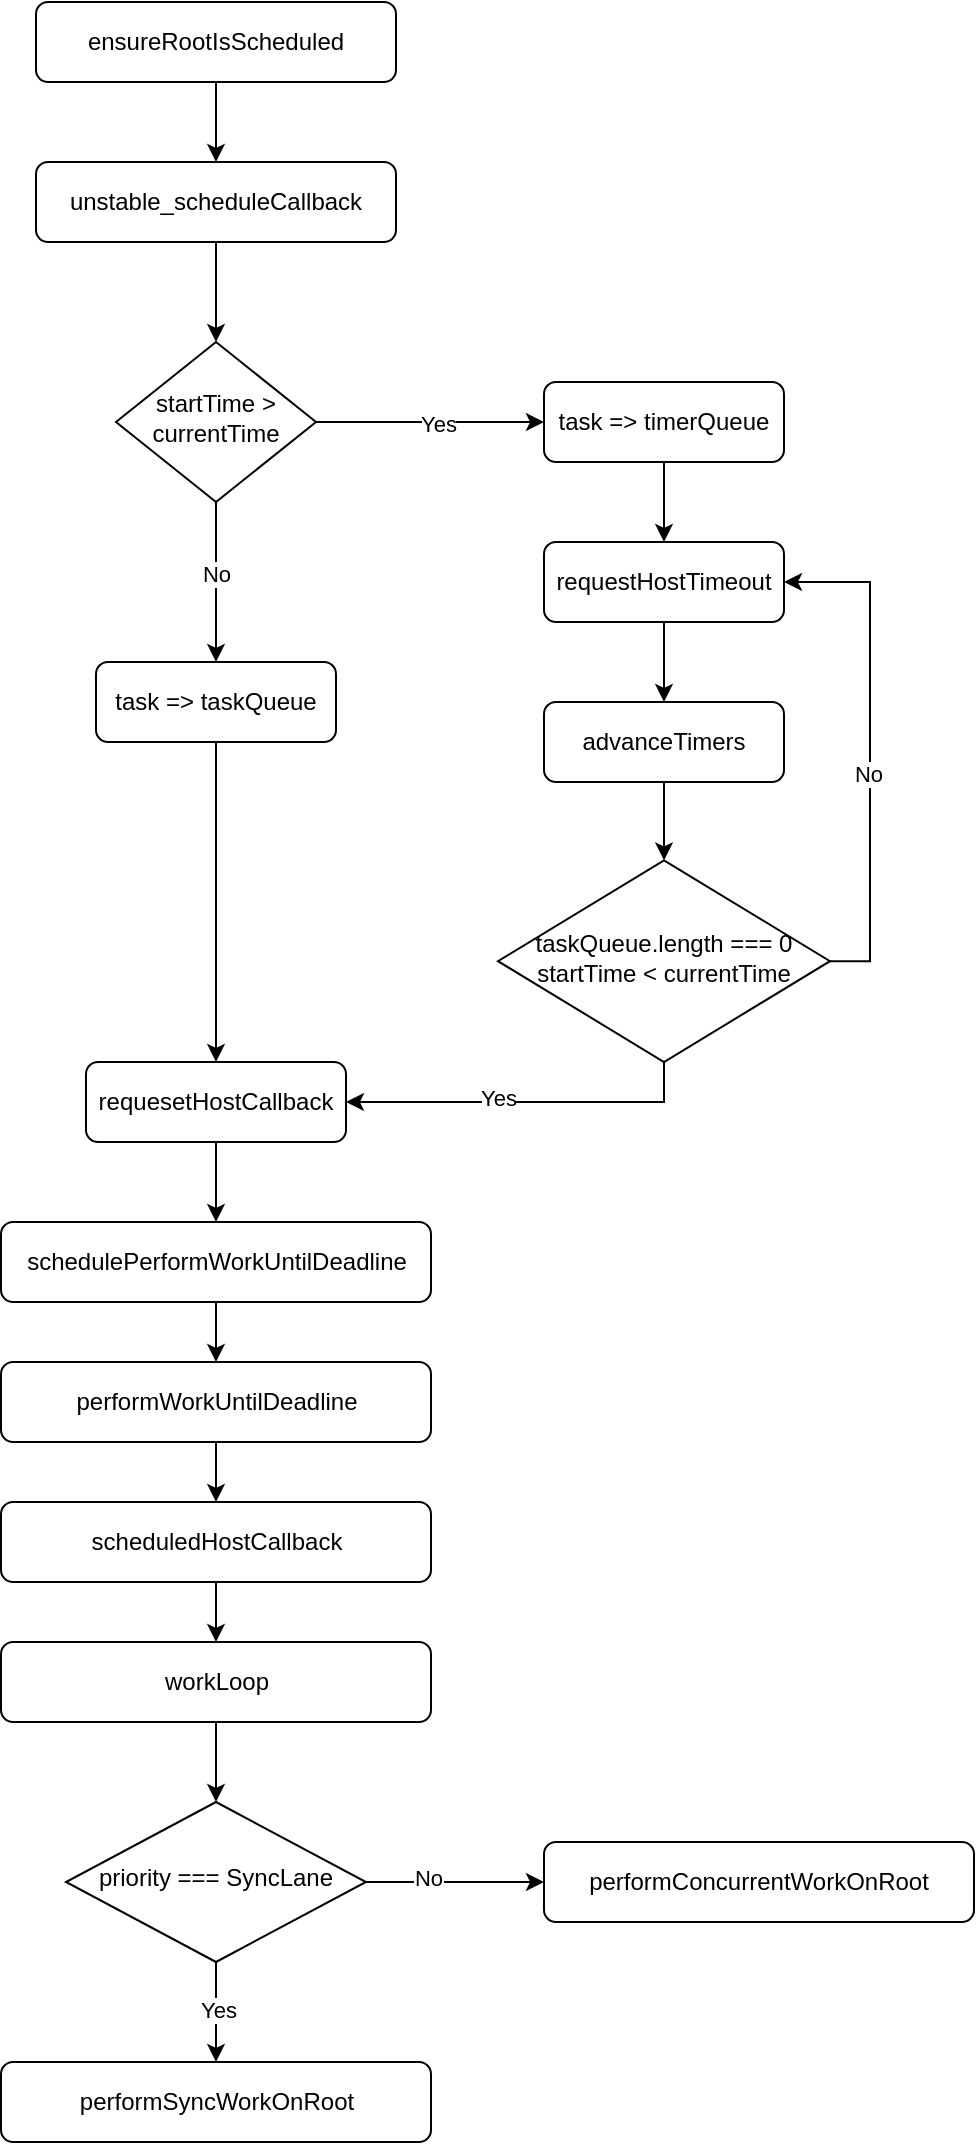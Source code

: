 <mxfile version="24.6.2" type="github">
  <diagram id="C5RBs43oDa-KdzZeNtuy" name="Page-1">
    <mxGraphModel dx="1406" dy="0" grid="1" gridSize="10" guides="1" tooltips="1" connect="1" arrows="1" fold="1" page="1" pageScale="1" pageWidth="2339" pageHeight="3300" math="0" shadow="0">
      <root>
        <mxCell id="WIyWlLk6GJQsqaUBKTNV-0" />
        <mxCell id="WIyWlLk6GJQsqaUBKTNV-1" parent="WIyWlLk6GJQsqaUBKTNV-0" />
        <mxCell id="eRzfaGWvkVgRoyVcpA4l-14" style="edgeStyle=orthogonalEdgeStyle;rounded=0;orthogonalLoop=1;jettySize=auto;html=1;exitX=0.5;exitY=1;exitDx=0;exitDy=0;entryX=0.5;entryY=0;entryDx=0;entryDy=0;" edge="1" parent="WIyWlLk6GJQsqaUBKTNV-1" source="WIyWlLk6GJQsqaUBKTNV-3" target="WIyWlLk6GJQsqaUBKTNV-6">
          <mxGeometry relative="1" as="geometry" />
        </mxCell>
        <mxCell id="WIyWlLk6GJQsqaUBKTNV-3" value="unstable_scheduleCallback" style="rounded=1;whiteSpace=wrap;html=1;fontSize=12;glass=0;strokeWidth=1;shadow=0;" parent="WIyWlLk6GJQsqaUBKTNV-1" vertex="1">
          <mxGeometry x="160" y="90" width="180" height="40" as="geometry" />
        </mxCell>
        <mxCell id="eRzfaGWvkVgRoyVcpA4l-15" style="edgeStyle=orthogonalEdgeStyle;rounded=0;orthogonalLoop=1;jettySize=auto;html=1;exitX=1;exitY=0.5;exitDx=0;exitDy=0;entryX=0;entryY=0.5;entryDx=0;entryDy=0;" edge="1" parent="WIyWlLk6GJQsqaUBKTNV-1" source="WIyWlLk6GJQsqaUBKTNV-6" target="WIyWlLk6GJQsqaUBKTNV-7">
          <mxGeometry relative="1" as="geometry" />
        </mxCell>
        <mxCell id="eRzfaGWvkVgRoyVcpA4l-16" value="Yes" style="edgeLabel;html=1;align=center;verticalAlign=middle;resizable=0;points=[];" vertex="1" connectable="0" parent="eRzfaGWvkVgRoyVcpA4l-15">
          <mxGeometry x="0.07" y="-1" relative="1" as="geometry">
            <mxPoint as="offset" />
          </mxGeometry>
        </mxCell>
        <mxCell id="eRzfaGWvkVgRoyVcpA4l-17" style="edgeStyle=orthogonalEdgeStyle;rounded=0;orthogonalLoop=1;jettySize=auto;html=1;exitX=0.5;exitY=1;exitDx=0;exitDy=0;entryX=0.5;entryY=0;entryDx=0;entryDy=0;" edge="1" parent="WIyWlLk6GJQsqaUBKTNV-1" source="WIyWlLk6GJQsqaUBKTNV-6" target="xG2wg_CFSntD1qU0N3pX-2">
          <mxGeometry relative="1" as="geometry" />
        </mxCell>
        <mxCell id="eRzfaGWvkVgRoyVcpA4l-18" value="No" style="edgeLabel;html=1;align=center;verticalAlign=middle;resizable=0;points=[];" vertex="1" connectable="0" parent="eRzfaGWvkVgRoyVcpA4l-17">
          <mxGeometry x="-0.1" relative="1" as="geometry">
            <mxPoint as="offset" />
          </mxGeometry>
        </mxCell>
        <mxCell id="WIyWlLk6GJQsqaUBKTNV-6" value="startTime &amp;gt; currentTime" style="rhombus;whiteSpace=wrap;html=1;shadow=0;fontFamily=Helvetica;fontSize=12;align=center;strokeWidth=1;spacing=6;spacingTop=-4;" parent="WIyWlLk6GJQsqaUBKTNV-1" vertex="1">
          <mxGeometry x="200" y="180" width="100" height="80" as="geometry" />
        </mxCell>
        <mxCell id="xG2wg_CFSntD1qU0N3pX-1" value="" style="edgeStyle=orthogonalEdgeStyle;rounded=0;orthogonalLoop=1;jettySize=auto;html=1;" parent="WIyWlLk6GJQsqaUBKTNV-1" source="WIyWlLk6GJQsqaUBKTNV-7" target="WIyWlLk6GJQsqaUBKTNV-12" edge="1">
          <mxGeometry relative="1" as="geometry" />
        </mxCell>
        <mxCell id="WIyWlLk6GJQsqaUBKTNV-7" value="task =&amp;gt; timerQueue" style="rounded=1;whiteSpace=wrap;html=1;fontSize=12;glass=0;strokeWidth=1;shadow=0;" parent="WIyWlLk6GJQsqaUBKTNV-1" vertex="1">
          <mxGeometry x="414" y="200" width="120" height="40" as="geometry" />
        </mxCell>
        <mxCell id="xG2wg_CFSntD1qU0N3pX-19" style="edgeStyle=orthogonalEdgeStyle;rounded=0;orthogonalLoop=1;jettySize=auto;html=1;exitX=0.5;exitY=1;exitDx=0;exitDy=0;entryX=0.5;entryY=0;entryDx=0;entryDy=0;" parent="WIyWlLk6GJQsqaUBKTNV-1" source="WIyWlLk6GJQsqaUBKTNV-11" target="xG2wg_CFSntD1qU0N3pX-18" edge="1">
          <mxGeometry relative="1" as="geometry" />
        </mxCell>
        <mxCell id="WIyWlLk6GJQsqaUBKTNV-11" value="requesetHostCallback" style="rounded=1;whiteSpace=wrap;html=1;fontSize=12;glass=0;strokeWidth=1;shadow=0;" parent="WIyWlLk6GJQsqaUBKTNV-1" vertex="1">
          <mxGeometry x="185" y="540" width="130" height="40" as="geometry" />
        </mxCell>
        <mxCell id="xG2wg_CFSntD1qU0N3pX-8" style="edgeStyle=orthogonalEdgeStyle;rounded=0;orthogonalLoop=1;jettySize=auto;html=1;entryX=0.5;entryY=0;entryDx=0;entryDy=0;exitX=0.5;exitY=1;exitDx=0;exitDy=0;" parent="WIyWlLk6GJQsqaUBKTNV-1" source="xG2wg_CFSntD1qU0N3pX-16" target="xG2wg_CFSntD1qU0N3pX-7" edge="1">
          <mxGeometry relative="1" as="geometry">
            <mxPoint x="470" y="390" as="sourcePoint" />
          </mxGeometry>
        </mxCell>
        <mxCell id="xG2wg_CFSntD1qU0N3pX-17" style="edgeStyle=orthogonalEdgeStyle;rounded=0;orthogonalLoop=1;jettySize=auto;html=1;exitX=0.5;exitY=1;exitDx=0;exitDy=0;entryX=0.5;entryY=0;entryDx=0;entryDy=0;" parent="WIyWlLk6GJQsqaUBKTNV-1" source="WIyWlLk6GJQsqaUBKTNV-12" target="xG2wg_CFSntD1qU0N3pX-16" edge="1">
          <mxGeometry relative="1" as="geometry" />
        </mxCell>
        <mxCell id="WIyWlLk6GJQsqaUBKTNV-12" value="requestHostTimeout" style="rounded=1;whiteSpace=wrap;html=1;fontSize=12;glass=0;strokeWidth=1;shadow=0;" parent="WIyWlLk6GJQsqaUBKTNV-1" vertex="1">
          <mxGeometry x="414" y="280" width="120" height="40" as="geometry" />
        </mxCell>
        <mxCell id="eRzfaGWvkVgRoyVcpA4l-19" style="edgeStyle=orthogonalEdgeStyle;rounded=0;orthogonalLoop=1;jettySize=auto;html=1;exitX=0.5;exitY=1;exitDx=0;exitDy=0;" edge="1" parent="WIyWlLk6GJQsqaUBKTNV-1" source="xG2wg_CFSntD1qU0N3pX-2" target="WIyWlLk6GJQsqaUBKTNV-11">
          <mxGeometry relative="1" as="geometry" />
        </mxCell>
        <mxCell id="xG2wg_CFSntD1qU0N3pX-2" value="task =&amp;gt; taskQueue" style="rounded=1;whiteSpace=wrap;html=1;fontSize=12;glass=0;strokeWidth=1;shadow=0;" parent="WIyWlLk6GJQsqaUBKTNV-1" vertex="1">
          <mxGeometry x="190" y="340" width="120" height="40" as="geometry" />
        </mxCell>
        <mxCell id="xG2wg_CFSntD1qU0N3pX-10" style="edgeStyle=orthogonalEdgeStyle;rounded=0;orthogonalLoop=1;jettySize=auto;html=1;exitX=0.5;exitY=1;exitDx=0;exitDy=0;entryX=1;entryY=0.5;entryDx=0;entryDy=0;" parent="WIyWlLk6GJQsqaUBKTNV-1" source="xG2wg_CFSntD1qU0N3pX-7" target="WIyWlLk6GJQsqaUBKTNV-11" edge="1">
          <mxGeometry relative="1" as="geometry" />
        </mxCell>
        <mxCell id="xG2wg_CFSntD1qU0N3pX-11" value="Yes" style="edgeLabel;html=1;align=center;verticalAlign=middle;resizable=0;points=[];" parent="xG2wg_CFSntD1qU0N3pX-10" vertex="1" connectable="0">
          <mxGeometry x="0.15" y="-2" relative="1" as="geometry">
            <mxPoint as="offset" />
          </mxGeometry>
        </mxCell>
        <mxCell id="xG2wg_CFSntD1qU0N3pX-12" style="edgeStyle=orthogonalEdgeStyle;rounded=0;orthogonalLoop=1;jettySize=auto;html=1;exitX=1;exitY=0.5;exitDx=0;exitDy=0;entryX=1;entryY=0.5;entryDx=0;entryDy=0;" parent="WIyWlLk6GJQsqaUBKTNV-1" source="xG2wg_CFSntD1qU0N3pX-7" target="WIyWlLk6GJQsqaUBKTNV-12" edge="1">
          <mxGeometry relative="1" as="geometry" />
        </mxCell>
        <mxCell id="xG2wg_CFSntD1qU0N3pX-13" value="No" style="edgeLabel;html=1;align=center;verticalAlign=middle;resizable=0;points=[];" parent="xG2wg_CFSntD1qU0N3pX-12" vertex="1" connectable="0">
          <mxGeometry x="-0.101" y="1" relative="1" as="geometry">
            <mxPoint as="offset" />
          </mxGeometry>
        </mxCell>
        <mxCell id="xG2wg_CFSntD1qU0N3pX-7" value="taskQueue.length === 0&lt;div&gt;startTime &amp;lt; currentTime&lt;/div&gt;" style="rhombus;whiteSpace=wrap;html=1;shadow=0;fontFamily=Helvetica;fontSize=12;align=center;strokeWidth=1;spacing=6;spacingTop=-4;" parent="WIyWlLk6GJQsqaUBKTNV-1" vertex="1">
          <mxGeometry x="391" y="439.2" width="166" height="100.8" as="geometry" />
        </mxCell>
        <mxCell id="xG2wg_CFSntD1qU0N3pX-16" value="advanceTimers" style="rounded=1;whiteSpace=wrap;html=1;fontSize=12;glass=0;strokeWidth=1;shadow=0;" parent="WIyWlLk6GJQsqaUBKTNV-1" vertex="1">
          <mxGeometry x="414" y="360" width="120" height="40" as="geometry" />
        </mxCell>
        <mxCell id="eRzfaGWvkVgRoyVcpA4l-0" style="edgeStyle=orthogonalEdgeStyle;rounded=0;orthogonalLoop=1;jettySize=auto;html=1;exitX=0.5;exitY=1;exitDx=0;exitDy=0;entryX=0.5;entryY=0;entryDx=0;entryDy=0;" edge="1" parent="WIyWlLk6GJQsqaUBKTNV-1" source="xG2wg_CFSntD1qU0N3pX-18" target="xG2wg_CFSntD1qU0N3pX-24">
          <mxGeometry relative="1" as="geometry" />
        </mxCell>
        <mxCell id="xG2wg_CFSntD1qU0N3pX-18" value="schedulePerformWorkUntilDeadline" style="rounded=1;whiteSpace=wrap;html=1;fontSize=12;glass=0;strokeWidth=1;shadow=0;" parent="WIyWlLk6GJQsqaUBKTNV-1" vertex="1">
          <mxGeometry x="142.5" y="620" width="215" height="40" as="geometry" />
        </mxCell>
        <mxCell id="eRzfaGWvkVgRoyVcpA4l-2" style="edgeStyle=orthogonalEdgeStyle;rounded=0;orthogonalLoop=1;jettySize=auto;html=1;exitX=0.5;exitY=1;exitDx=0;exitDy=0;entryX=0.5;entryY=0;entryDx=0;entryDy=0;" edge="1" parent="WIyWlLk6GJQsqaUBKTNV-1" source="xG2wg_CFSntD1qU0N3pX-24" target="eRzfaGWvkVgRoyVcpA4l-1">
          <mxGeometry relative="1" as="geometry" />
        </mxCell>
        <mxCell id="xG2wg_CFSntD1qU0N3pX-24" value="performWorkUntilDeadline" style="rounded=1;whiteSpace=wrap;html=1;fontSize=12;glass=0;strokeWidth=1;shadow=0;" parent="WIyWlLk6GJQsqaUBKTNV-1" vertex="1">
          <mxGeometry x="142.5" y="690" width="215" height="40" as="geometry" />
        </mxCell>
        <mxCell id="eRzfaGWvkVgRoyVcpA4l-8" style="edgeStyle=orthogonalEdgeStyle;rounded=0;orthogonalLoop=1;jettySize=auto;html=1;exitX=0.5;exitY=1;exitDx=0;exitDy=0;entryX=0.5;entryY=0;entryDx=0;entryDy=0;" edge="1" parent="WIyWlLk6GJQsqaUBKTNV-1" source="eRzfaGWvkVgRoyVcpA4l-1">
          <mxGeometry relative="1" as="geometry">
            <mxPoint x="250" y="830" as="targetPoint" />
          </mxGeometry>
        </mxCell>
        <mxCell id="eRzfaGWvkVgRoyVcpA4l-1" value="scheduledHostCallback" style="rounded=1;whiteSpace=wrap;html=1;fontSize=12;glass=0;strokeWidth=1;shadow=0;" vertex="1" parent="WIyWlLk6GJQsqaUBKTNV-1">
          <mxGeometry x="142.5" y="760" width="215" height="40" as="geometry" />
        </mxCell>
        <mxCell id="eRzfaGWvkVgRoyVcpA4l-22" style="edgeStyle=orthogonalEdgeStyle;rounded=0;orthogonalLoop=1;jettySize=auto;html=1;exitX=0.5;exitY=1;exitDx=0;exitDy=0;entryX=0.5;entryY=0;entryDx=0;entryDy=0;" edge="1" parent="WIyWlLk6GJQsqaUBKTNV-1" source="eRzfaGWvkVgRoyVcpA4l-11" target="eRzfaGWvkVgRoyVcpA4l-21">
          <mxGeometry relative="1" as="geometry" />
        </mxCell>
        <mxCell id="eRzfaGWvkVgRoyVcpA4l-11" value="workLoop" style="rounded=1;whiteSpace=wrap;html=1;fontSize=12;glass=0;strokeWidth=1;shadow=0;" vertex="1" parent="WIyWlLk6GJQsqaUBKTNV-1">
          <mxGeometry x="142.5" y="830" width="215" height="40" as="geometry" />
        </mxCell>
        <mxCell id="eRzfaGWvkVgRoyVcpA4l-13" style="edgeStyle=orthogonalEdgeStyle;rounded=0;orthogonalLoop=1;jettySize=auto;html=1;exitX=0.5;exitY=1;exitDx=0;exitDy=0;entryX=0.5;entryY=0;entryDx=0;entryDy=0;" edge="1" parent="WIyWlLk6GJQsqaUBKTNV-1" source="eRzfaGWvkVgRoyVcpA4l-12" target="WIyWlLk6GJQsqaUBKTNV-3">
          <mxGeometry relative="1" as="geometry" />
        </mxCell>
        <mxCell id="eRzfaGWvkVgRoyVcpA4l-12" value="ensureRootIsScheduled" style="rounded=1;whiteSpace=wrap;html=1;fontSize=12;glass=0;strokeWidth=1;shadow=0;" vertex="1" parent="WIyWlLk6GJQsqaUBKTNV-1">
          <mxGeometry x="160" y="10" width="180" height="40" as="geometry" />
        </mxCell>
        <mxCell id="eRzfaGWvkVgRoyVcpA4l-20" value="performSyncWorkOnRoot" style="rounded=1;whiteSpace=wrap;html=1;fontSize=12;glass=0;strokeWidth=1;shadow=0;" vertex="1" parent="WIyWlLk6GJQsqaUBKTNV-1">
          <mxGeometry x="142.5" y="1040" width="215" height="40" as="geometry" />
        </mxCell>
        <mxCell id="eRzfaGWvkVgRoyVcpA4l-23" style="edgeStyle=orthogonalEdgeStyle;rounded=0;orthogonalLoop=1;jettySize=auto;html=1;exitX=0.5;exitY=1;exitDx=0;exitDy=0;entryX=0.5;entryY=0;entryDx=0;entryDy=0;" edge="1" parent="WIyWlLk6GJQsqaUBKTNV-1" source="eRzfaGWvkVgRoyVcpA4l-21" target="eRzfaGWvkVgRoyVcpA4l-20">
          <mxGeometry relative="1" as="geometry" />
        </mxCell>
        <mxCell id="eRzfaGWvkVgRoyVcpA4l-24" value="Yes" style="edgeLabel;html=1;align=center;verticalAlign=middle;resizable=0;points=[];" vertex="1" connectable="0" parent="eRzfaGWvkVgRoyVcpA4l-23">
          <mxGeometry x="-0.04" y="1" relative="1" as="geometry">
            <mxPoint as="offset" />
          </mxGeometry>
        </mxCell>
        <mxCell id="eRzfaGWvkVgRoyVcpA4l-26" style="edgeStyle=orthogonalEdgeStyle;rounded=0;orthogonalLoop=1;jettySize=auto;html=1;exitX=1;exitY=0.5;exitDx=0;exitDy=0;entryX=0;entryY=0.5;entryDx=0;entryDy=0;" edge="1" parent="WIyWlLk6GJQsqaUBKTNV-1" source="eRzfaGWvkVgRoyVcpA4l-21" target="eRzfaGWvkVgRoyVcpA4l-25">
          <mxGeometry relative="1" as="geometry" />
        </mxCell>
        <mxCell id="eRzfaGWvkVgRoyVcpA4l-27" value="No" style="edgeLabel;html=1;align=center;verticalAlign=middle;resizable=0;points=[];" vertex="1" connectable="0" parent="eRzfaGWvkVgRoyVcpA4l-26">
          <mxGeometry x="-0.303" y="2" relative="1" as="geometry">
            <mxPoint as="offset" />
          </mxGeometry>
        </mxCell>
        <mxCell id="eRzfaGWvkVgRoyVcpA4l-21" value="priority === SyncLane" style="rhombus;whiteSpace=wrap;html=1;shadow=0;fontFamily=Helvetica;fontSize=12;align=center;strokeWidth=1;spacing=6;spacingTop=-4;" vertex="1" parent="WIyWlLk6GJQsqaUBKTNV-1">
          <mxGeometry x="175" y="910" width="150" height="80" as="geometry" />
        </mxCell>
        <mxCell id="eRzfaGWvkVgRoyVcpA4l-25" value="performConcurrentWorkOnRoot" style="rounded=1;whiteSpace=wrap;html=1;fontSize=12;glass=0;strokeWidth=1;shadow=0;" vertex="1" parent="WIyWlLk6GJQsqaUBKTNV-1">
          <mxGeometry x="414" y="930" width="215" height="40" as="geometry" />
        </mxCell>
      </root>
    </mxGraphModel>
  </diagram>
</mxfile>
